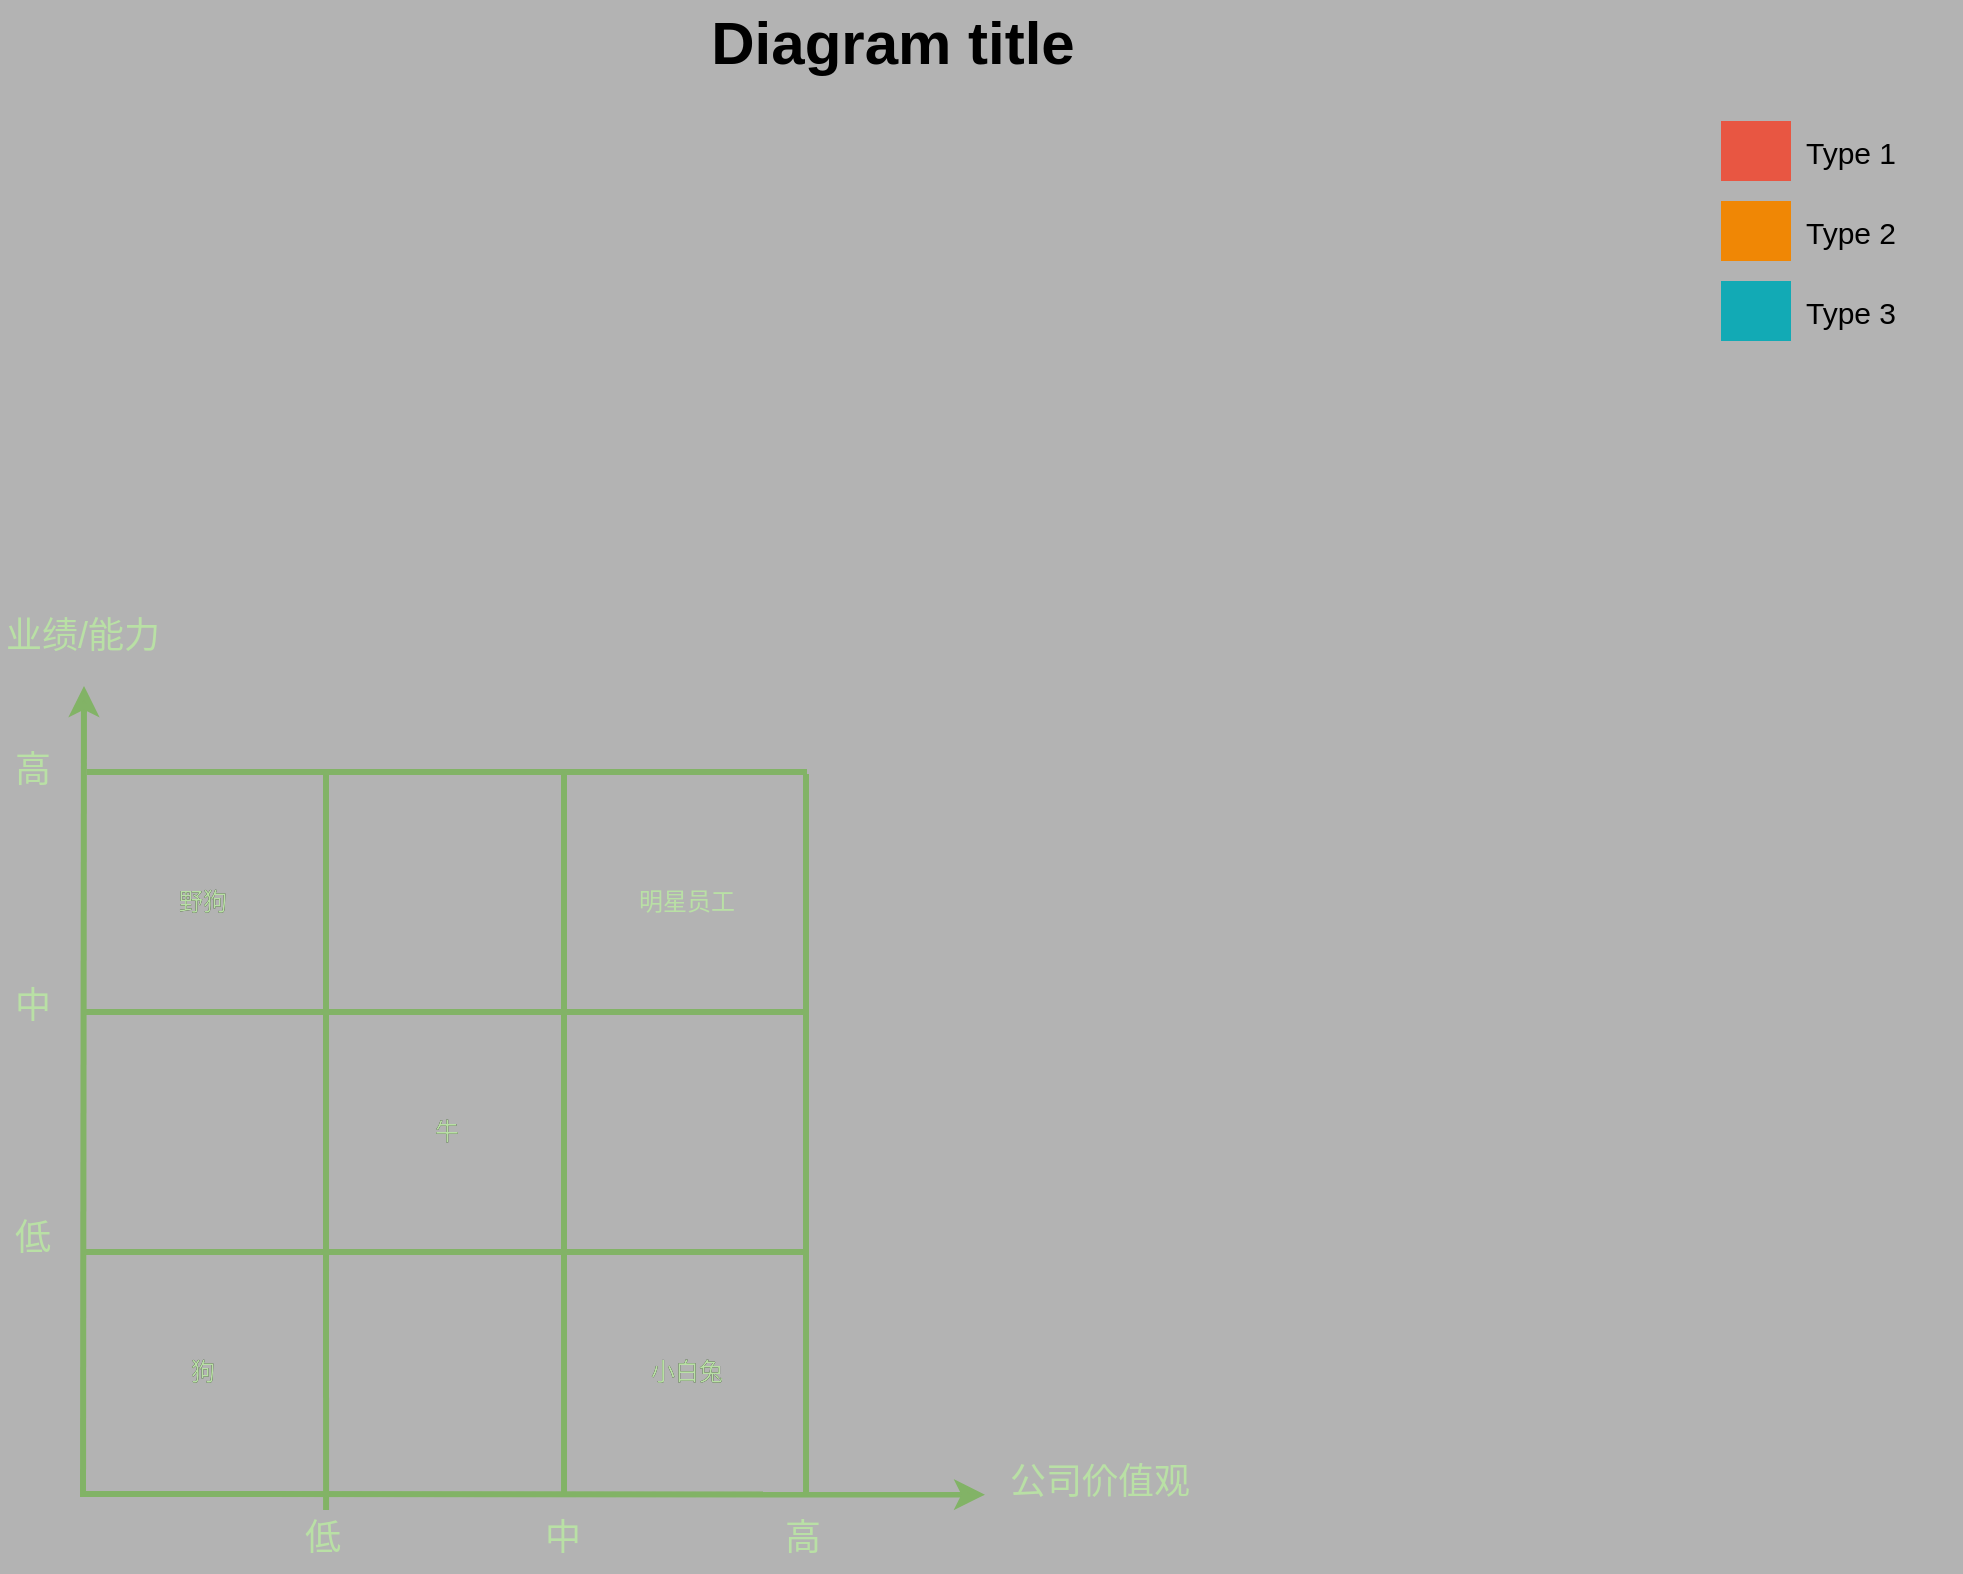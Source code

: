 <mxfile version="14.1.1" type="github">
  <diagram id="07fea595-8f29-1299-0266-81d95cde20df" name="Page-1">
    <mxGraphModel dx="-1622" dy="-426" grid="1" gridSize="10" guides="1" tooltips="1" connect="1" arrows="1" fold="1" page="1" pageScale="1" pageWidth="1169" pageHeight="827" background="#B3B3B3" math="0" shadow="0">
      <root>
        <mxCell id="0" />
        <mxCell id="1" parent="0" />
        <mxCell id="727" value="" style="edgeStyle=none;html=1;fontColor=#000000;strokeWidth=3;strokeColor=#82b366;fillColor=#d5e8d4;" parent="1" edge="1">
          <mxGeometry width="100" height="100" relative="1" as="geometry">
            <mxPoint x="2438.5" y="1601.5" as="sourcePoint" />
            <mxPoint x="2439" y="1197" as="targetPoint" />
          </mxGeometry>
        </mxCell>
        <mxCell id="734" value="" style="edgeStyle=none;html=1;fontColor=#000000;strokeWidth=3;strokeColor=#82b366;fillColor=#d5e8d4;" parent="1" edge="1">
          <mxGeometry width="100" height="100" relative="1" as="geometry">
            <mxPoint x="2437" y="1601" as="sourcePoint" />
            <mxPoint x="2889.5" y="1601.31" as="targetPoint" />
          </mxGeometry>
        </mxCell>
        <mxCell id="735" value="&lt;font color=&quot;#b9e0a5&quot;&gt;公司价值观&lt;/font&gt;" style="text;spacingTop=-5;html=1;fontSize=18;fontStyle=0;points=[];strokeColor=none;" parent="1" vertex="1">
          <mxGeometry x="2900" y="1582.5" width="80" height="20" as="geometry" />
        </mxCell>
        <mxCell id="736" value="&lt;font color=&quot;#b9e0a5&quot;&gt;低&lt;/font&gt;" style="text;spacingTop=-5;align=center;verticalAlign=middle;fontStyle=0;html=1;fontSize=18;points=[];strokeColor=none;" parent="1" vertex="1">
          <mxGeometry x="2497.5" y="1610" width="120" height="30" as="geometry" />
        </mxCell>
        <mxCell id="737" value="&lt;font color=&quot;#b9e0a5&quot;&gt;中&lt;/font&gt;" style="text;spacingTop=-5;align=center;verticalAlign=middle;fontStyle=0;html=1;fontSize=18;points=[];strokeColor=none;" parent="1" vertex="1">
          <mxGeometry x="2617.5" y="1610" width="120" height="30" as="geometry" />
        </mxCell>
        <mxCell id="738" value="&lt;font color=&quot;#b9e0a5&quot;&gt;高&lt;/font&gt;" style="text;spacingTop=-5;align=center;verticalAlign=middle;fontStyle=0;html=1;fontSize=18;points=[];strokeColor=none;" parent="1" vertex="1">
          <mxGeometry x="2737.5" y="1610" width="120" height="30" as="geometry" />
        </mxCell>
        <mxCell id="739" value="" style="whiteSpace=wrap;fillColor=#12AAB5;gradientColor=none;gradientDirection=east;strokeColor=none;html=1;fontColor=#23445d;" parent="1" vertex="1">
          <mxGeometry x="3257.5" y="994.5" width="35.0" height="30.0" as="geometry" />
        </mxCell>
        <mxCell id="740" value="" style="whiteSpace=wrap;fillColor=#F08705;gradientColor=none;gradientDirection=east;strokeColor=none;html=1;fontColor=#23445d;" parent="1" vertex="1">
          <mxGeometry x="3257.5" y="954.5" width="35.0" height="30.0" as="geometry" />
        </mxCell>
        <mxCell id="741" value="" style="whiteSpace=wrap;fillColor=#E85642;gradientColor=none;gradientDirection=east;strokeColor=none;html=1;fontColor=#23445d;" parent="1" vertex="1">
          <mxGeometry x="3257.5" y="914.5" width="35.0" height="30.0" as="geometry" />
        </mxCell>
        <mxCell id="742" value="Type 1" style="text;spacingTop=-5;html=1;points=[];fontSize=15;" parent="1" vertex="1">
          <mxGeometry x="3297.5" y="919.5" width="80" height="20" as="geometry" />
        </mxCell>
        <mxCell id="743" value="Type 2" style="text;spacingTop=-5;html=1;points=[];fontSize=15;" parent="1" vertex="1">
          <mxGeometry x="3297.5" y="959.5" width="80" height="20" as="geometry" />
        </mxCell>
        <mxCell id="744" value="Type 3" style="text;spacingTop=-5;html=1;points=[];fontSize=15;" parent="1" vertex="1">
          <mxGeometry x="3297.5" y="999.5" width="80" height="20" as="geometry" />
        </mxCell>
        <mxCell id="745" value="&lt;font color=&quot;#b9e0a5&quot;&gt;业绩/能力&lt;/font&gt;" style="text;spacingTop=-5;html=1;fontSize=18;fontStyle=0;points=[]" parent="1" vertex="1">
          <mxGeometry x="2397.5" y="1160" width="80" height="20" as="geometry" />
        </mxCell>
        <mxCell id="746" value="&lt;font color=&quot;#b9e0a5&quot;&gt;低&lt;/font&gt;" style="text;spacingTop=-5;align=center;verticalAlign=middle;fontStyle=0;html=1;fontSize=18;points=[]" parent="1" vertex="1">
          <mxGeometry x="2397.5" y="1410.0" width="30" height="130.0" as="geometry" />
        </mxCell>
        <mxCell id="747" value="&lt;font color=&quot;#b9e0a5&quot;&gt;中&lt;/font&gt;" style="text;spacingTop=-5;align=center;verticalAlign=middle;fontStyle=0;html=1;fontSize=18;points=[]" parent="1" vertex="1">
          <mxGeometry x="2397.5" y="1294.5" width="30" height="130.0" as="geometry" />
        </mxCell>
        <mxCell id="748" value="&lt;font color=&quot;#b9e0a5&quot;&gt;高&lt;/font&gt;" style="text;spacingTop=-5;align=center;verticalAlign=middle;fontStyle=0;html=1;fontSize=18;points=[]" parent="1" vertex="1">
          <mxGeometry x="2397.5" y="1176" width="30" height="130.0" as="geometry" />
        </mxCell>
        <mxCell id="749" value="&lt;font style=&quot;font-size: 30px;&quot;&gt;Diagram title&lt;/font&gt;" style="text;spacingTop=-5;align=center;verticalAlign=middle;fontSize=30;fontStyle=1;html=1;points=[]" parent="1" vertex="1">
          <mxGeometry x="2437.5" y="854.5" width="810" height="45" as="geometry" />
        </mxCell>
        <mxCell id="U7ZelPJluDHWmrLzTlLS-753" value="" style="endArrow=none;html=1;exitX=0.521;exitY=0.117;exitDx=0;exitDy=0;exitPerimeter=0;strokeWidth=3;strokeColor=#82b366;fillColor=#d5e8d4;" edge="1" parent="1">
          <mxGeometry width="50" height="50" relative="1" as="geometry">
            <mxPoint x="2560.02" y="1609.01" as="sourcePoint" />
            <mxPoint x="2560" y="1240" as="targetPoint" />
          </mxGeometry>
        </mxCell>
        <mxCell id="U7ZelPJluDHWmrLzTlLS-756" value="" style="endArrow=none;html=1;exitX=0.521;exitY=0.117;exitDx=0;exitDy=0;exitPerimeter=0;strokeWidth=3;strokeColor=#82b366;fillColor=#d5e8d4;" edge="1" parent="1">
          <mxGeometry width="50" height="50" relative="1" as="geometry">
            <mxPoint x="2679.02" y="1601.5" as="sourcePoint" />
            <mxPoint x="2679" y="1240" as="targetPoint" />
          </mxGeometry>
        </mxCell>
        <mxCell id="U7ZelPJluDHWmrLzTlLS-757" value="" style="endArrow=none;html=1;exitX=0.521;exitY=0.117;exitDx=0;exitDy=0;exitPerimeter=0;strokeWidth=3;strokeColor=#82b366;fillColor=#d5e8d4;" edge="1" parent="1">
          <mxGeometry width="50" height="50" relative="1" as="geometry">
            <mxPoint x="2800.02" y="1601.5" as="sourcePoint" />
            <mxPoint x="2800" y="1241" as="targetPoint" />
          </mxGeometry>
        </mxCell>
        <mxCell id="U7ZelPJluDHWmrLzTlLS-758" value="" style="endArrow=none;html=1;strokeWidth=3;strokeColor=#82b366;fillColor=#d5e8d4;" edge="1" parent="1">
          <mxGeometry width="50" height="50" relative="1" as="geometry">
            <mxPoint x="2440.5" y="1240" as="sourcePoint" />
            <mxPoint x="2800.5" y="1240" as="targetPoint" />
          </mxGeometry>
        </mxCell>
        <mxCell id="U7ZelPJluDHWmrLzTlLS-759" value="" style="endArrow=none;html=1;strokeWidth=3;strokeColor=#82b366;fillColor=#d5e8d4;" edge="1" parent="1">
          <mxGeometry width="50" height="50" relative="1" as="geometry">
            <mxPoint x="2439.5" y="1360" as="sourcePoint" />
            <mxPoint x="2799.5" y="1360" as="targetPoint" />
          </mxGeometry>
        </mxCell>
        <mxCell id="U7ZelPJluDHWmrLzTlLS-760" value="" style="endArrow=none;html=1;strokeWidth=3;strokeColor=#82b366;fillColor=#d5e8d4;" edge="1" parent="1">
          <mxGeometry width="50" height="50" relative="1" as="geometry">
            <mxPoint x="2438.5" y="1480" as="sourcePoint" />
            <mxPoint x="2799" y="1480" as="targetPoint" />
            <Array as="points">
              <mxPoint x="2618.5" y="1480" />
            </Array>
          </mxGeometry>
        </mxCell>
        <mxCell id="U7ZelPJluDHWmrLzTlLS-763" value="小白兔" style="text;html=1;align=center;verticalAlign=middle;resizable=0;points=[];autosize=1;" vertex="1" parent="1">
          <mxGeometry x="2715" y="1530" width="50" height="20" as="geometry" />
        </mxCell>
        <mxCell id="U7ZelPJluDHWmrLzTlLS-764" value="狗" style="text;html=1;align=center;verticalAlign=middle;resizable=0;points=[];autosize=1;" vertex="1" parent="1">
          <mxGeometry x="2482.5" y="1530" width="30" height="20" as="geometry" />
        </mxCell>
        <mxCell id="U7ZelPJluDHWmrLzTlLS-765" value="野狗" style="text;html=1;align=center;verticalAlign=middle;resizable=0;points=[];autosize=1;" vertex="1" parent="1">
          <mxGeometry x="2477.5" y="1294.5" width="40" height="20" as="geometry" />
        </mxCell>
        <mxCell id="U7ZelPJluDHWmrLzTlLS-766" value="明星员工" style="text;html=1;align=center;verticalAlign=middle;resizable=0;points=[];autosize=1;fontColor=#B9E0A5;" vertex="1" parent="1">
          <mxGeometry x="2710" y="1294.5" width="60" height="20" as="geometry" />
        </mxCell>
        <mxCell id="U7ZelPJluDHWmrLzTlLS-770" value="牛" style="text;html=1;align=center;verticalAlign=middle;resizable=0;points=[];autosize=1;" vertex="1" parent="1">
          <mxGeometry x="2605" y="1410" width="30" height="20" as="geometry" />
        </mxCell>
        <mxCell id="U7ZelPJluDHWmrLzTlLS-771" value="小白兔" style="text;html=1;align=center;verticalAlign=middle;resizable=0;points=[];autosize=1;fontColor=#B9E0A5;" vertex="1" parent="1">
          <mxGeometry x="2715" y="1530" width="50" height="20" as="geometry" />
        </mxCell>
        <mxCell id="U7ZelPJluDHWmrLzTlLS-772" value="狗" style="text;html=1;align=center;verticalAlign=middle;resizable=0;points=[];autosize=1;fontColor=#B9E0A5;" vertex="1" parent="1">
          <mxGeometry x="2482.5" y="1530" width="30" height="20" as="geometry" />
        </mxCell>
        <mxCell id="U7ZelPJluDHWmrLzTlLS-773" value="牛" style="text;html=1;align=center;verticalAlign=middle;resizable=0;points=[];autosize=1;fontColor=#B9E0A5;" vertex="1" parent="1">
          <mxGeometry x="2605" y="1410" width="30" height="20" as="geometry" />
        </mxCell>
        <mxCell id="U7ZelPJluDHWmrLzTlLS-774" value="野狗" style="text;html=1;align=center;verticalAlign=middle;resizable=0;points=[];autosize=1;fontColor=#B9E0A5;" vertex="1" parent="1">
          <mxGeometry x="2477.5" y="1294.5" width="40" height="20" as="geometry" />
        </mxCell>
      </root>
    </mxGraphModel>
  </diagram>
</mxfile>
